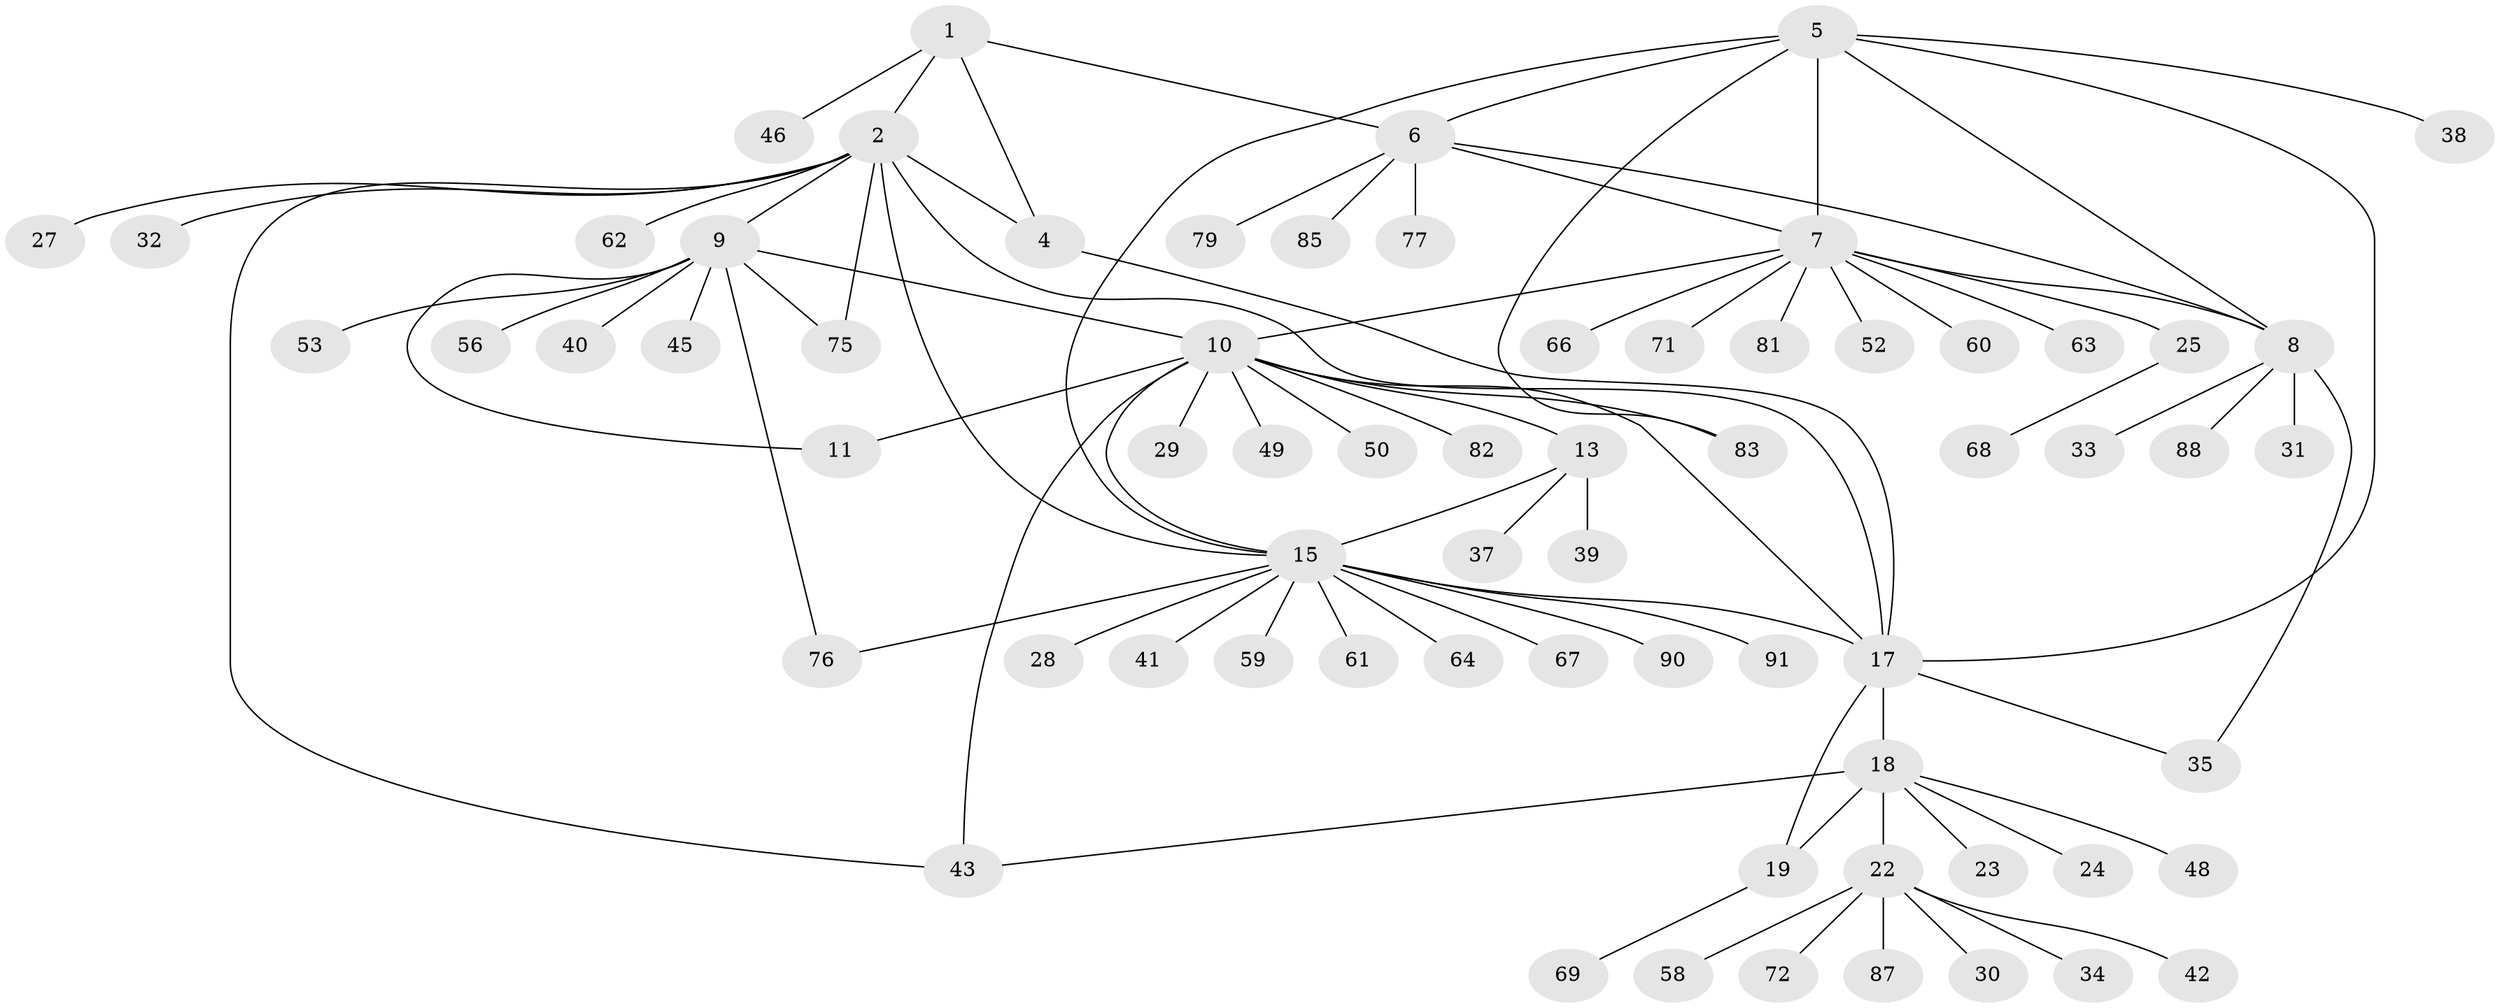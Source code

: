 // original degree distribution, {3: 0.043478260869565216, 10: 0.021739130434782608, 5: 0.010869565217391304, 4: 0.043478260869565216, 7: 0.03260869565217391, 8: 0.043478260869565216, 12: 0.021739130434782608, 6: 0.021739130434782608, 9: 0.010869565217391304, 2: 0.1956521739130435, 1: 0.5543478260869565}
// Generated by graph-tools (version 1.1) at 2025/11/02/27/25 16:11:34]
// undirected, 68 vertices, 87 edges
graph export_dot {
graph [start="1"]
  node [color=gray90,style=filled];
  1 [super="+3"];
  2 [super="+21"];
  4;
  5 [super="+84"];
  6 [super="+89"];
  7 [super="+36"];
  8 [super="+92"];
  9 [super="+12"];
  10 [super="+14"];
  11;
  13 [super="+44"];
  15 [super="+16"];
  17 [super="+20"];
  18 [super="+78"];
  19;
  22 [super="+51"];
  23 [super="+73"];
  24;
  25 [super="+26"];
  27 [super="+54"];
  28;
  29;
  30 [super="+70"];
  31;
  32;
  33;
  34 [super="+47"];
  35 [super="+86"];
  37 [super="+57"];
  38;
  39;
  40;
  41;
  42;
  43 [super="+74"];
  45;
  46;
  48;
  49;
  50 [super="+65"];
  52;
  53 [super="+55"];
  56;
  58;
  59;
  60;
  61;
  62;
  63;
  64 [super="+80"];
  66;
  67;
  68;
  69;
  71;
  72;
  75;
  76;
  77;
  79;
  81;
  82;
  83;
  85;
  87;
  88;
  90;
  91;
  1 -- 2 [weight=2];
  1 -- 4 [weight=2];
  1 -- 6;
  1 -- 46;
  2 -- 4;
  2 -- 15;
  2 -- 27;
  2 -- 32;
  2 -- 43;
  2 -- 75;
  2 -- 62;
  2 -- 9;
  2 -- 17;
  4 -- 17;
  5 -- 6;
  5 -- 7;
  5 -- 8;
  5 -- 15;
  5 -- 38;
  5 -- 17;
  5 -- 83;
  6 -- 7;
  6 -- 8;
  6 -- 77;
  6 -- 79;
  6 -- 85;
  7 -- 8;
  7 -- 10;
  7 -- 25;
  7 -- 52;
  7 -- 60;
  7 -- 63;
  7 -- 66;
  7 -- 71;
  7 -- 81;
  8 -- 31;
  8 -- 33;
  8 -- 35;
  8 -- 88;
  9 -- 10 [weight=2];
  9 -- 11 [weight=2];
  9 -- 45;
  9 -- 56;
  9 -- 76;
  9 -- 75;
  9 -- 53;
  9 -- 40;
  10 -- 11;
  10 -- 17;
  10 -- 29;
  10 -- 43;
  10 -- 49;
  10 -- 50;
  10 -- 82;
  10 -- 83;
  10 -- 13;
  10 -- 15 [weight=2];
  13 -- 15 [weight=2];
  13 -- 37;
  13 -- 39;
  15 -- 28;
  15 -- 59;
  15 -- 64;
  15 -- 76;
  15 -- 67;
  15 -- 41;
  15 -- 90;
  15 -- 91;
  15 -- 61;
  15 -- 17;
  17 -- 18 [weight=2];
  17 -- 19 [weight=2];
  17 -- 35;
  18 -- 19;
  18 -- 22;
  18 -- 23;
  18 -- 24;
  18 -- 48;
  18 -- 43;
  19 -- 69;
  22 -- 30;
  22 -- 34;
  22 -- 42;
  22 -- 58;
  22 -- 72;
  22 -- 87;
  25 -- 68;
}
